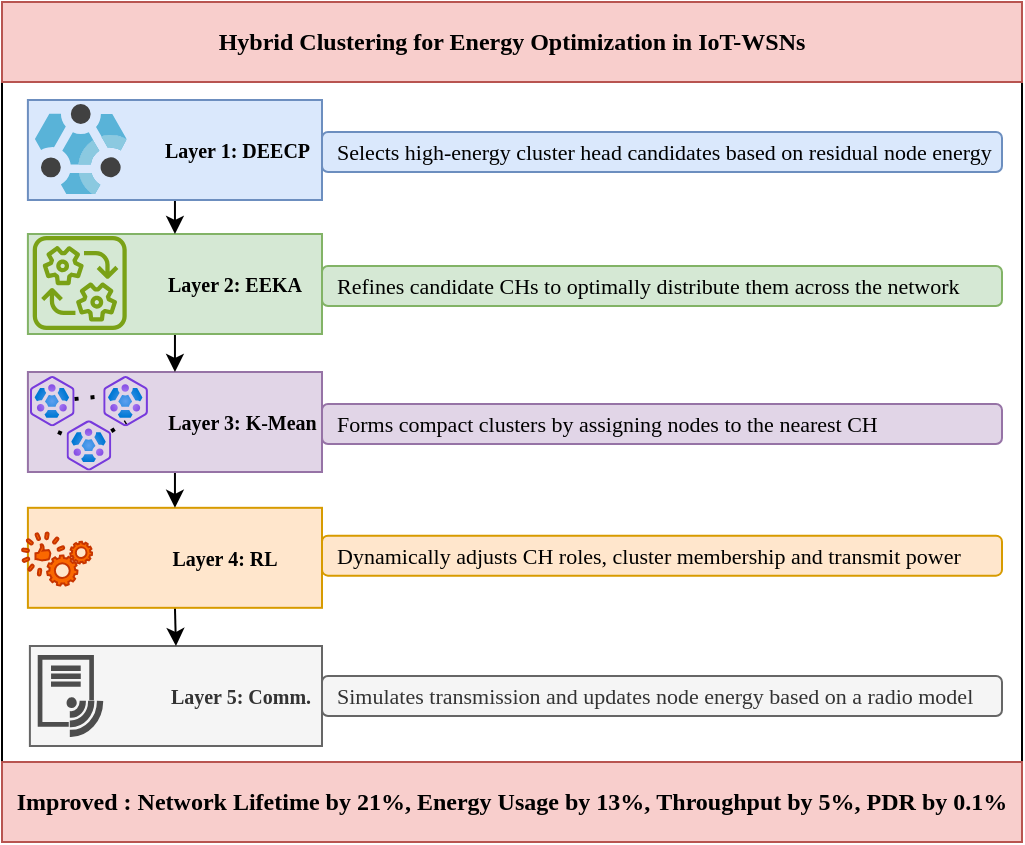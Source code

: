 <mxfile version="28.2.5">
  <diagram name="Page-1" id="fA8rbFVQtm8X-COBWiN-">
    <mxGraphModel dx="872" dy="473" grid="1" gridSize="10" guides="1" tooltips="1" connect="1" arrows="1" fold="1" page="1" pageScale="1" pageWidth="827" pageHeight="1169" math="0" shadow="0">
      <root>
        <mxCell id="0" />
        <mxCell id="1" parent="0" />
        <mxCell id="iwnp29BoLMtw_2axcLZW-44" value="" style="rounded=0;whiteSpace=wrap;html=1;" parent="1" vertex="1">
          <mxGeometry x="20" y="51" width="510" height="340" as="geometry" />
        </mxCell>
        <mxCell id="iwnp29BoLMtw_2axcLZW-23" value="&lt;font face=&quot;Times New Roman&quot;&gt;&lt;span style=&quot;font-size: 10px;&quot;&gt;&lt;b&gt;&amp;nbsp; &amp;nbsp; &amp;nbsp; &amp;nbsp; &amp;nbsp; &amp;nbsp; &amp;nbsp; &amp;nbsp; &amp;nbsp; &amp;nbsp; &amp;nbsp; &amp;nbsp; &amp;nbsp; Layer 5: Comm.&lt;/b&gt;&lt;/span&gt;&lt;/font&gt;" style="rounded=0;whiteSpace=wrap;html=1;fillColor=#f5f5f5;strokeColor=#666666;fontColor=#333333;" parent="1" vertex="1">
          <mxGeometry x="33.95" y="333" width="146.05" height="50" as="geometry" />
        </mxCell>
        <mxCell id="iwnp29BoLMtw_2axcLZW-41" style="edgeStyle=orthogonalEdgeStyle;rounded=0;orthogonalLoop=1;jettySize=auto;html=1;exitX=0.5;exitY=1;exitDx=0;exitDy=0;entryX=0.5;entryY=0;entryDx=0;entryDy=0;" parent="1" source="iwnp29BoLMtw_2axcLZW-20" target="iwnp29BoLMtw_2axcLZW-23" edge="1">
          <mxGeometry relative="1" as="geometry" />
        </mxCell>
        <mxCell id="iwnp29BoLMtw_2axcLZW-20" value="&lt;font face=&quot;Times New Roman&quot;&gt;&lt;span style=&quot;font-size: 10px;&quot;&gt;&lt;b&gt;&amp;nbsp; &amp;nbsp; &amp;nbsp; &amp;nbsp; &amp;nbsp; &amp;nbsp; &amp;nbsp; &amp;nbsp; &amp;nbsp; &amp;nbsp; Layer 4: RL&lt;/b&gt;&lt;/span&gt;&lt;/font&gt;" style="rounded=0;whiteSpace=wrap;html=1;fillColor=#ffe6cc;strokeColor=#d79b00;" parent="1" vertex="1">
          <mxGeometry x="32.95" y="263.91" width="147.05" height="50" as="geometry" />
        </mxCell>
        <mxCell id="iwnp29BoLMtw_2axcLZW-40" style="edgeStyle=orthogonalEdgeStyle;rounded=0;orthogonalLoop=1;jettySize=auto;html=1;exitX=0.5;exitY=1;exitDx=0;exitDy=0;entryX=0.5;entryY=0;entryDx=0;entryDy=0;" parent="1" source="iwnp29BoLMtw_2axcLZW-19" target="iwnp29BoLMtw_2axcLZW-20" edge="1">
          <mxGeometry relative="1" as="geometry" />
        </mxCell>
        <mxCell id="iwnp29BoLMtw_2axcLZW-19" value="&lt;font face=&quot;Times New Roman&quot;&gt;&lt;span style=&quot;font-size: 10px;&quot;&gt;&lt;b&gt;&amp;nbsp; &amp;nbsp; &amp;nbsp; &amp;nbsp; &amp;nbsp; &amp;nbsp; &amp;nbsp; &amp;nbsp; &amp;nbsp; &amp;nbsp; &amp;nbsp; &amp;nbsp; &amp;nbsp; &amp;nbsp;Layer 3: K-Mean&lt;/b&gt;&lt;/span&gt;&lt;/font&gt;" style="rounded=0;whiteSpace=wrap;html=1;fillColor=#e1d5e7;strokeColor=#9673a6;" parent="1" vertex="1">
          <mxGeometry x="32.95" y="196" width="147.05" height="50" as="geometry" />
        </mxCell>
        <mxCell id="iwnp29BoLMtw_2axcLZW-33" style="edgeStyle=orthogonalEdgeStyle;rounded=0;orthogonalLoop=1;jettySize=auto;html=1;exitX=0.5;exitY=1;exitDx=0;exitDy=0;entryX=0.5;entryY=0;entryDx=0;entryDy=0;" parent="1" source="iwnp29BoLMtw_2axcLZW-18" target="iwnp29BoLMtw_2axcLZW-19" edge="1">
          <mxGeometry relative="1" as="geometry" />
        </mxCell>
        <mxCell id="iwnp29BoLMtw_2axcLZW-18" value="&lt;font face=&quot;Times New Roman&quot;&gt;&lt;span style=&quot;font-size: 10px;&quot;&gt;&lt;b&gt;&amp;nbsp; &amp;nbsp; &amp;nbsp; &amp;nbsp; &amp;nbsp; &amp;nbsp; &amp;nbsp; &amp;nbsp; &amp;nbsp; &amp;nbsp; &amp;nbsp; &amp;nbsp; Layer 2: EEKA&lt;/b&gt;&lt;/span&gt;&lt;/font&gt;" style="rounded=0;whiteSpace=wrap;html=1;fillColor=#d5e8d4;strokeColor=#82b366;" parent="1" vertex="1">
          <mxGeometry x="32.95" y="127" width="147.05" height="50" as="geometry" />
        </mxCell>
        <mxCell id="iwnp29BoLMtw_2axcLZW-32" style="edgeStyle=orthogonalEdgeStyle;rounded=0;orthogonalLoop=1;jettySize=auto;html=1;exitX=0.5;exitY=1;exitDx=0;exitDy=0;entryX=0.5;entryY=0;entryDx=0;entryDy=0;" parent="1" source="iwnp29BoLMtw_2axcLZW-16" target="iwnp29BoLMtw_2axcLZW-18" edge="1">
          <mxGeometry relative="1" as="geometry" />
        </mxCell>
        <mxCell id="iwnp29BoLMtw_2axcLZW-16" value="&lt;font style=&quot;font-size: 10px;&quot; face=&quot;Times New Roman&quot;&gt;&lt;b&gt;&amp;nbsp; &amp;nbsp; &amp;nbsp; &amp;nbsp; &amp;nbsp; &amp;nbsp; &amp;nbsp; &amp;nbsp; &amp;nbsp; &amp;nbsp; &amp;nbsp; &amp;nbsp; &amp;nbsp;Layer 1: DEECP&lt;/b&gt;&lt;/font&gt;" style="rounded=0;whiteSpace=wrap;html=1;fillColor=#dae8fc;strokeColor=#6c8ebf;" parent="1" vertex="1">
          <mxGeometry x="32.95" y="60" width="147.05" height="50" as="geometry" />
        </mxCell>
        <mxCell id="iwnp29BoLMtw_2axcLZW-1" value="" style="image;sketch=0;aspect=fixed;html=1;points=[];align=center;fontSize=12;image=img/lib/mscae/HDInsightClusters.svg;" parent="1" vertex="1">
          <mxGeometry x="36.45" y="62" width="45.92" height="45" as="geometry" />
        </mxCell>
        <mxCell id="iwnp29BoLMtw_2axcLZW-2" value="" style="image;aspect=fixed;html=1;points=[];align=center;fontSize=12;image=img/lib/azure2/other/HDI_AKS_Cluster.svg;" parent="1" vertex="1">
          <mxGeometry x="33.95" y="198" width="22.34" height="25.14" as="geometry" />
        </mxCell>
        <mxCell id="iwnp29BoLMtw_2axcLZW-4" value="" style="image;aspect=fixed;html=1;points=[];align=center;fontSize=12;image=img/lib/azure2/other/HDI_AKS_Cluster.svg;" parent="1" vertex="1">
          <mxGeometry x="70.63" y="198" width="22.34" height="25.14" as="geometry" />
        </mxCell>
        <mxCell id="iwnp29BoLMtw_2axcLZW-5" value="" style="image;aspect=fixed;html=1;points=[];align=center;fontSize=12;image=img/lib/azure2/other/HDI_AKS_Cluster.svg;" parent="1" vertex="1">
          <mxGeometry x="52.29" y="220.14" width="22.34" height="25.14" as="geometry" />
        </mxCell>
        <mxCell id="iwnp29BoLMtw_2axcLZW-8" value="" style="endArrow=none;dashed=1;html=1;dashPattern=1 3;strokeWidth=2;rounded=0;exitX=0.629;exitY=1.114;exitDx=0;exitDy=0;exitPerimeter=0;" parent="1" source="iwnp29BoLMtw_2axcLZW-2" target="iwnp29BoLMtw_2axcLZW-5" edge="1">
          <mxGeometry width="50" height="50" relative="1" as="geometry">
            <mxPoint x="392" y="276" as="sourcePoint" />
            <mxPoint x="442" y="226" as="targetPoint" />
          </mxGeometry>
        </mxCell>
        <mxCell id="iwnp29BoLMtw_2axcLZW-9" value="" style="endArrow=none;dashed=1;html=1;dashPattern=1 3;strokeWidth=2;rounded=0;entryX=0.509;entryY=0.915;entryDx=0;entryDy=0;entryPerimeter=0;" parent="1" source="iwnp29BoLMtw_2axcLZW-5" target="iwnp29BoLMtw_2axcLZW-4" edge="1">
          <mxGeometry width="50" height="50" relative="1" as="geometry">
            <mxPoint x="392" y="276" as="sourcePoint" />
            <mxPoint x="442" y="226" as="targetPoint" />
          </mxGeometry>
        </mxCell>
        <mxCell id="iwnp29BoLMtw_2axcLZW-11" value="" style="endArrow=none;dashed=1;html=1;dashPattern=1 3;strokeWidth=2;rounded=0;entryX=0.061;entryY=0.398;entryDx=0;entryDy=0;entryPerimeter=0;" parent="1" source="iwnp29BoLMtw_2axcLZW-2" target="iwnp29BoLMtw_2axcLZW-4" edge="1">
          <mxGeometry width="50" height="50" relative="1" as="geometry">
            <mxPoint x="392" y="276" as="sourcePoint" />
            <mxPoint x="442" y="226" as="targetPoint" />
          </mxGeometry>
        </mxCell>
        <mxCell id="iwnp29BoLMtw_2axcLZW-15" value="" style="sketch=0;html=1;aspect=fixed;strokeColor=#C73500;shadow=0;fillColor=#fa6800;verticalAlign=top;labelPosition=center;verticalLabelPosition=bottom;shape=mxgraph.gcp2.capabilities;fontColor=#000000;" parent="1" vertex="1">
          <mxGeometry x="30" y="276.17" width="35.07" height="26.65" as="geometry" />
        </mxCell>
        <mxCell id="iwnp29BoLMtw_2axcLZW-17" value="" style="sketch=0;outlineConnect=0;fontColor=#232F3E;gradientColor=none;fillColor=#7AA116;strokeColor=none;dashed=0;verticalLabelPosition=bottom;verticalAlign=top;align=center;html=1;fontSize=12;fontStyle=0;aspect=fixed;pointerEvents=1;shape=mxgraph.aws4.iot_greengrass_interprocess_communication;" parent="1" vertex="1">
          <mxGeometry x="35.36" y="128" width="47" height="47" as="geometry" />
        </mxCell>
        <mxCell id="iwnp29BoLMtw_2axcLZW-21" value="" style="shape=image;html=1;verticalAlign=top;verticalLabelPosition=bottom;labelBackgroundColor=#ffffff;imageAspect=0;aspect=fixed;image=https://icons.diagrams.net/icon-cache1/Phosphor_Duotone_Vol_4-2933/robot-duotone-1373.svg;fontColor=#FFE599;" parent="1" vertex="1">
          <mxGeometry x="41.97" y="265" width="52.91" height="52.91" as="geometry" />
        </mxCell>
        <mxCell id="iwnp29BoLMtw_2axcLZW-22" value="" style="sketch=0;pointerEvents=1;shadow=0;dashed=0;html=1;strokeColor=#4D4D4D;labelPosition=center;verticalLabelPosition=bottom;verticalAlign=top;align=center;fillColor=#4D4D4D;shape=mxgraph.mscae.intune.intune_wifi_profiles;fontColor=#ffffff;fillStyle=solid;" parent="1" vertex="1">
          <mxGeometry x="38.36" y="338" width="31.73" height="40" as="geometry" />
        </mxCell>
        <mxCell id="iwnp29BoLMtw_2axcLZW-27" value="&lt;span style=&quot;font-family: &amp;quot;Times New Roman&amp;quot;;&quot;&gt;&lt;font style=&quot;font-size: 11px;&quot;&gt;&amp;nbsp; Selects high-energy cluster head candidates based on residual node energy&lt;/font&gt;&lt;/span&gt;" style="rounded=1;whiteSpace=wrap;html=1;fillColor=#dae8fc;strokeColor=#6c8ebf;align=left;" parent="1" vertex="1">
          <mxGeometry x="180" y="76" width="340" height="20" as="geometry" />
        </mxCell>
        <mxCell id="iwnp29BoLMtw_2axcLZW-28" value="&lt;font style=&quot;font-size: 11px;&quot; face=&quot;Times New Roman&quot;&gt;&amp;nbsp; Refines candidate CHs to optimally distribute them across the network&lt;/font&gt;" style="rounded=1;whiteSpace=wrap;html=1;fillColor=#d5e8d4;strokeColor=#82b366;align=left;" parent="1" vertex="1">
          <mxGeometry x="180" y="143" width="340" height="20" as="geometry" />
        </mxCell>
        <mxCell id="iwnp29BoLMtw_2axcLZW-29" value="&lt;font style=&quot;font-size: 11px;&quot; face=&quot;Times New Roman&quot;&gt;&amp;nbsp; Forms compact clusters by assigning nodes to the nearest CH&lt;/font&gt;" style="rounded=1;whiteSpace=wrap;html=1;fillColor=#e1d5e7;strokeColor=#9673a6;align=left;" parent="1" vertex="1">
          <mxGeometry x="180" y="212" width="340" height="20" as="geometry" />
        </mxCell>
        <mxCell id="iwnp29BoLMtw_2axcLZW-30" value="&lt;font style=&quot;font-size: 11px;&quot; face=&quot;Times New Roman&quot;&gt;&amp;nbsp; Dynamically adjusts CH roles, cluster membership and transmit power&lt;/font&gt;" style="rounded=1;whiteSpace=wrap;html=1;fillColor=#ffe6cc;strokeColor=#d79b00;align=left;" parent="1" vertex="1">
          <mxGeometry x="180" y="277.82" width="340" height="20" as="geometry" />
        </mxCell>
        <mxCell id="iwnp29BoLMtw_2axcLZW-31" value="&lt;font style=&quot;font-size: 11px;&quot; face=&quot;Times New Roman&quot;&gt;&amp;nbsp; Simulates transmission and updates node energy based on a radio model&lt;/font&gt;" style="rounded=1;whiteSpace=wrap;html=1;fillColor=#f5f5f5;strokeColor=#666666;fontColor=#333333;align=left;" parent="1" vertex="1">
          <mxGeometry x="180" y="348" width="340" height="20" as="geometry" />
        </mxCell>
        <mxCell id="iwnp29BoLMtw_2axcLZW-42" value="&lt;p class=&quot;MsoNormal&quot;&gt;&lt;span style=&quot;font-family: &amp;quot;Times New Roman&amp;quot;;&quot;&gt;&lt;b&gt;Hybrid Clustering for Energy Optimization in IoT-WSNs&lt;/b&gt;&lt;/span&gt;&lt;/p&gt;" style="rounded=0;whiteSpace=wrap;html=1;fillColor=#f8cecc;strokeColor=#b85450;" parent="1" vertex="1">
          <mxGeometry x="20" y="11" width="510" height="40" as="geometry" />
        </mxCell>
        <mxCell id="iwnp29BoLMtw_2axcLZW-43" value="&lt;p class=&quot;MsoNormal&quot;&gt;&lt;font face=&quot;Times New Roman&quot;&gt;&lt;b&gt;Improved : Network Lifetime by 21%,&amp;nbsp;&lt;/b&gt;&lt;/font&gt;&lt;b&gt;&lt;font face=&quot;Times New Roman&quot;&gt;Energy Usage&lt;/font&gt;&lt;/b&gt;&lt;b style=&quot;background-color: transparent; color: light-dark(rgb(0, 0, 0), rgb(255, 255, 255));&quot;&gt;&lt;font face=&quot;Times New Roman&quot; style=&quot;&quot;&gt;&amp;nbsp;&lt;/font&gt;&lt;font face=&quot;Times New Roman&quot;&gt;by 13%,&amp;nbsp;&lt;/font&gt;&lt;/b&gt;&lt;b style=&quot;font-family: &amp;quot;Times New Roman&amp;quot;; background-color: transparent; color: light-dark(rgb(0, 0, 0), rgb(255, 255, 255));&quot;&gt;Throughput by 5%, PDR by 0.1%&lt;/b&gt;&lt;/p&gt;" style="rounded=0;whiteSpace=wrap;html=1;fillColor=#f8cecc;strokeColor=#b85450;" parent="1" vertex="1">
          <mxGeometry x="20" y="391" width="510" height="40" as="geometry" />
        </mxCell>
      </root>
    </mxGraphModel>
  </diagram>
</mxfile>
